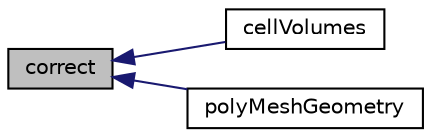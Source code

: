 digraph "correct"
{
  bgcolor="transparent";
  edge [fontname="Helvetica",fontsize="10",labelfontname="Helvetica",labelfontsize="10"];
  node [fontname="Helvetica",fontsize="10",shape=record];
  rankdir="LR";
  Node1 [label="correct",height=0.2,width=0.4,color="black", fillcolor="grey75", style="filled", fontcolor="black"];
  Node1 -> Node2 [dir="back",color="midnightblue",fontsize="10",style="solid",fontname="Helvetica"];
  Node2 [label="cellVolumes",height=0.2,width=0.4,color="black",URL="$a01965.html#a40e07e1b8fd6e3181df1f67a89f962a4"];
  Node1 -> Node3 [dir="back",color="midnightblue",fontsize="10",style="solid",fontname="Helvetica"];
  Node3 [label="polyMeshGeometry",height=0.2,width=0.4,color="black",URL="$a01965.html#a1e98bc3299108d978e900ec67816c673",tooltip="Construct from mesh. "];
}
